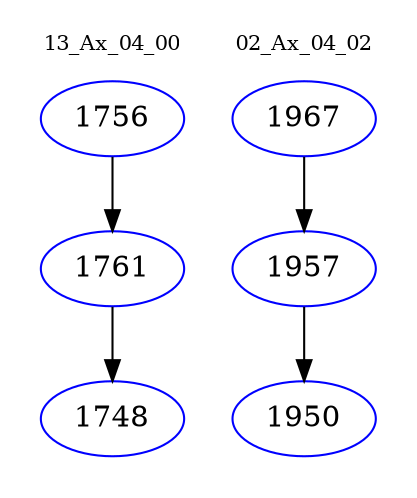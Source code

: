 digraph{
subgraph cluster_0 {
color = white
label = "13_Ax_04_00";
fontsize=10;
T0_1756 [label="1756", color="blue"]
T0_1756 -> T0_1761 [color="black"]
T0_1761 [label="1761", color="blue"]
T0_1761 -> T0_1748 [color="black"]
T0_1748 [label="1748", color="blue"]
}
subgraph cluster_1 {
color = white
label = "02_Ax_04_02";
fontsize=10;
T1_1967 [label="1967", color="blue"]
T1_1967 -> T1_1957 [color="black"]
T1_1957 [label="1957", color="blue"]
T1_1957 -> T1_1950 [color="black"]
T1_1950 [label="1950", color="blue"]
}
}
